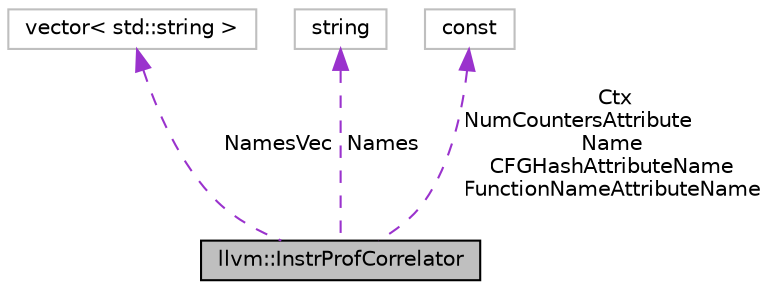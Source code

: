 digraph "llvm::InstrProfCorrelator"
{
 // LATEX_PDF_SIZE
  bgcolor="transparent";
  edge [fontname="Helvetica",fontsize="10",labelfontname="Helvetica",labelfontsize="10"];
  node [fontname="Helvetica",fontsize="10",shape=record];
  Node1 [label="llvm::InstrProfCorrelator",height=0.2,width=0.4,color="black", fillcolor="grey75", style="filled", fontcolor="black",tooltip="InstrProfCorrelator - A base class used to create raw instrumentation data to their functions."];
  Node2 -> Node1 [dir="back",color="darkorchid3",fontsize="10",style="dashed",label=" NamesVec" ,fontname="Helvetica"];
  Node2 [label="vector\< std::string \>",height=0.2,width=0.4,color="grey75",tooltip=" "];
  Node3 -> Node1 [dir="back",color="darkorchid3",fontsize="10",style="dashed",label=" Names" ,fontname="Helvetica"];
  Node3 [label="string",height=0.2,width=0.4,color="grey75",tooltip=" "];
  Node4 -> Node1 [dir="back",color="darkorchid3",fontsize="10",style="dashed",label=" Ctx\nNumCountersAttribute\lName\nCFGHashAttributeName\nFunctionNameAttributeName" ,fontname="Helvetica"];
  Node4 [label="const",height=0.2,width=0.4,color="grey75",tooltip=" "];
}
